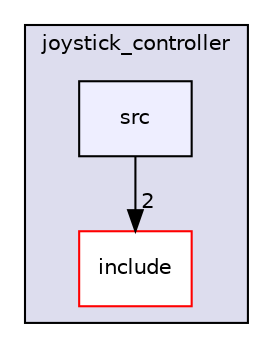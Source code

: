 digraph "catkin_ws/src/guidance/joystick_controller/src" {
  compound=true
  node [ fontsize="10", fontname="Helvetica"];
  edge [ labelfontsize="10", labelfontname="Helvetica"];
  subgraph clusterdir_ad2bef1a089cab40633d66159a55ae7b {
    graph [ bgcolor="#ddddee", pencolor="black", label="joystick_controller" fontname="Helvetica", fontsize="10", URL="dir_ad2bef1a089cab40633d66159a55ae7b.html"]
  dir_b42d798363f73faaa5e7236a5f1daaba [shape=box label="include" fillcolor="white" style="filled" color="red" URL="dir_b42d798363f73faaa5e7236a5f1daaba.html"];
  dir_5fa1cae3f2d328fac6155fa7f0f82bf6 [shape=box, label="src", style="filled", fillcolor="#eeeeff", pencolor="black", URL="dir_5fa1cae3f2d328fac6155fa7f0f82bf6.html"];
  }
  dir_5fa1cae3f2d328fac6155fa7f0f82bf6->dir_b42d798363f73faaa5e7236a5f1daaba [headlabel="2", labeldistance=1.5 headhref="dir_000067_000065.html"];
}
